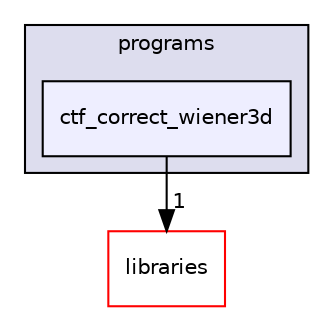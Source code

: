 digraph "xmipp/applications/programs/ctf_correct_wiener3d" {
  compound=true
  node [ fontsize="10", fontname="Helvetica"];
  edge [ labelfontsize="10", labelfontname="Helvetica"];
  subgraph clusterdir_592b16dc4070b933e5655da2b0d20bbb {
    graph [ bgcolor="#ddddee", pencolor="black", label="programs" fontname="Helvetica", fontsize="10", URL="dir_592b16dc4070b933e5655da2b0d20bbb.html"]
  dir_bad2f3e166ef9403f76f1e5c8120d210 [shape=box, label="ctf_correct_wiener3d", style="filled", fillcolor="#eeeeff", pencolor="black", URL="dir_bad2f3e166ef9403f76f1e5c8120d210.html"];
  }
  dir_29dba3f3840f20df3b04d1972e99046b [shape=box label="libraries" fillcolor="white" style="filled" color="red" URL="dir_29dba3f3840f20df3b04d1972e99046b.html"];
  dir_bad2f3e166ef9403f76f1e5c8120d210->dir_29dba3f3840f20df3b04d1972e99046b [headlabel="1", labeldistance=1.5 headhref="dir_000058_000027.html"];
}
